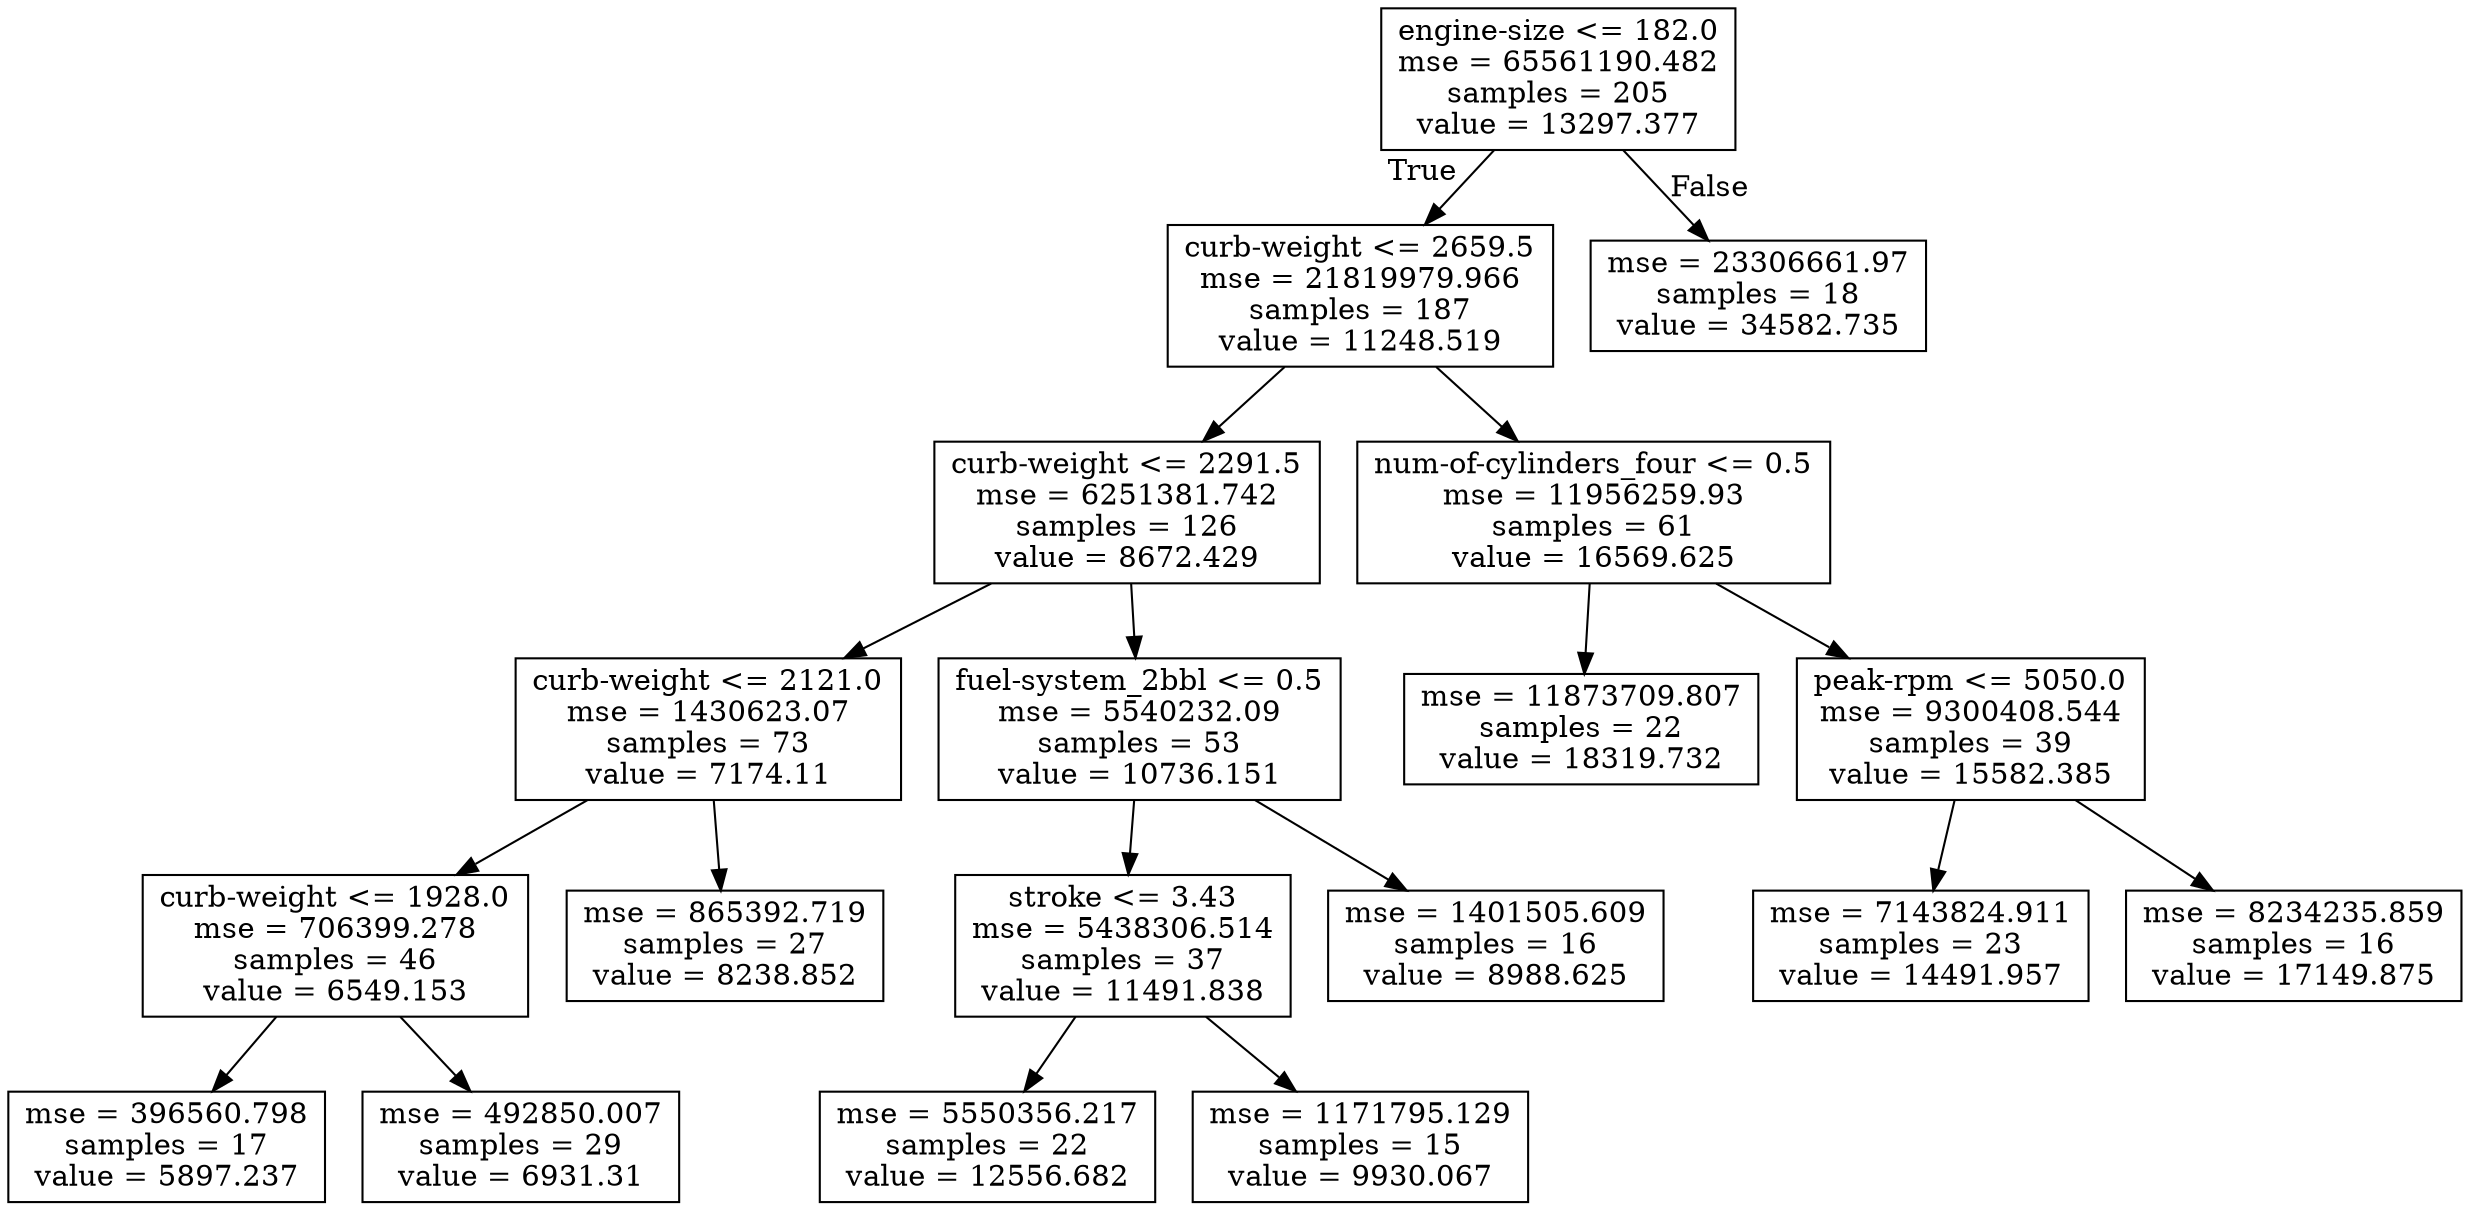 digraph Tree {
node [shape=box] ;
0 [label="engine-size <= 182.0\nmse = 65561190.482\nsamples = 205\nvalue = 13297.377"] ;
1 [label="curb-weight <= 2659.5\nmse = 21819979.966\nsamples = 187\nvalue = 11248.519"] ;
0 -> 1 [labeldistance=2.5, labelangle=45, headlabel="True"] ;
2 [label="curb-weight <= 2291.5\nmse = 6251381.742\nsamples = 126\nvalue = 8672.429"] ;
1 -> 2 ;
3 [label="curb-weight <= 2121.0\nmse = 1430623.07\nsamples = 73\nvalue = 7174.11"] ;
2 -> 3 ;
4 [label="curb-weight <= 1928.0\nmse = 706399.278\nsamples = 46\nvalue = 6549.153"] ;
3 -> 4 ;
5 [label="mse = 396560.798\nsamples = 17\nvalue = 5897.237"] ;
4 -> 5 ;
6 [label="mse = 492850.007\nsamples = 29\nvalue = 6931.31"] ;
4 -> 6 ;
7 [label="mse = 865392.719\nsamples = 27\nvalue = 8238.852"] ;
3 -> 7 ;
8 [label="fuel-system_2bbl <= 0.5\nmse = 5540232.09\nsamples = 53\nvalue = 10736.151"] ;
2 -> 8 ;
9 [label="stroke <= 3.43\nmse = 5438306.514\nsamples = 37\nvalue = 11491.838"] ;
8 -> 9 ;
10 [label="mse = 5550356.217\nsamples = 22\nvalue = 12556.682"] ;
9 -> 10 ;
11 [label="mse = 1171795.129\nsamples = 15\nvalue = 9930.067"] ;
9 -> 11 ;
12 [label="mse = 1401505.609\nsamples = 16\nvalue = 8988.625"] ;
8 -> 12 ;
13 [label="num-of-cylinders_four <= 0.5\nmse = 11956259.93\nsamples = 61\nvalue = 16569.625"] ;
1 -> 13 ;
14 [label="mse = 11873709.807\nsamples = 22\nvalue = 18319.732"] ;
13 -> 14 ;
15 [label="peak-rpm <= 5050.0\nmse = 9300408.544\nsamples = 39\nvalue = 15582.385"] ;
13 -> 15 ;
16 [label="mse = 7143824.911\nsamples = 23\nvalue = 14491.957"] ;
15 -> 16 ;
17 [label="mse = 8234235.859\nsamples = 16\nvalue = 17149.875"] ;
15 -> 17 ;
18 [label="mse = 23306661.97\nsamples = 18\nvalue = 34582.735"] ;
0 -> 18 [labeldistance=2.5, labelangle=-45, headlabel="False"] ;
}